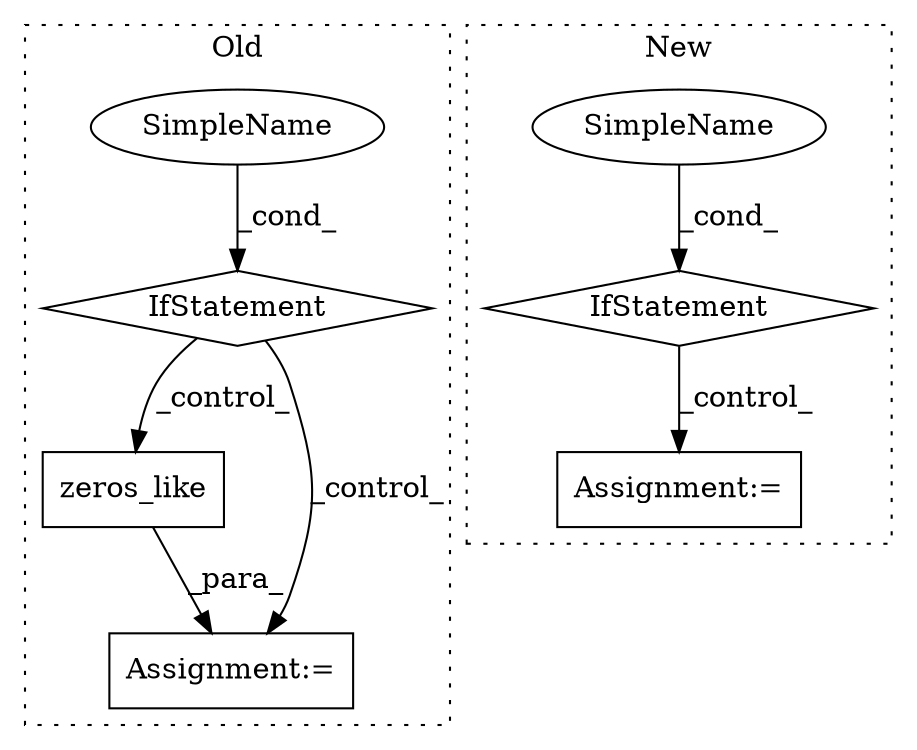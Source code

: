 digraph G {
subgraph cluster0 {
1 [label="zeros_like" a="32" s="7945,7957" l="11,1" shape="box"];
3 [label="Assignment:=" a="7" s="7941" l="1" shape="box"];
5 [label="SimpleName" a="42" s="" l="" shape="ellipse"];
6 [label="IfStatement" a="25" s="7915,7929" l="4,2" shape="diamond"];
label = "Old";
style="dotted";
}
subgraph cluster1 {
2 [label="IfStatement" a="25" s="9499,9513" l="4,2" shape="diamond"];
4 [label="Assignment:=" a="7" s="9526" l="1" shape="box"];
7 [label="SimpleName" a="42" s="9503" l="10" shape="ellipse"];
label = "New";
style="dotted";
}
1 -> 3 [label="_para_"];
2 -> 4 [label="_control_"];
5 -> 6 [label="_cond_"];
6 -> 3 [label="_control_"];
6 -> 1 [label="_control_"];
7 -> 2 [label="_cond_"];
}